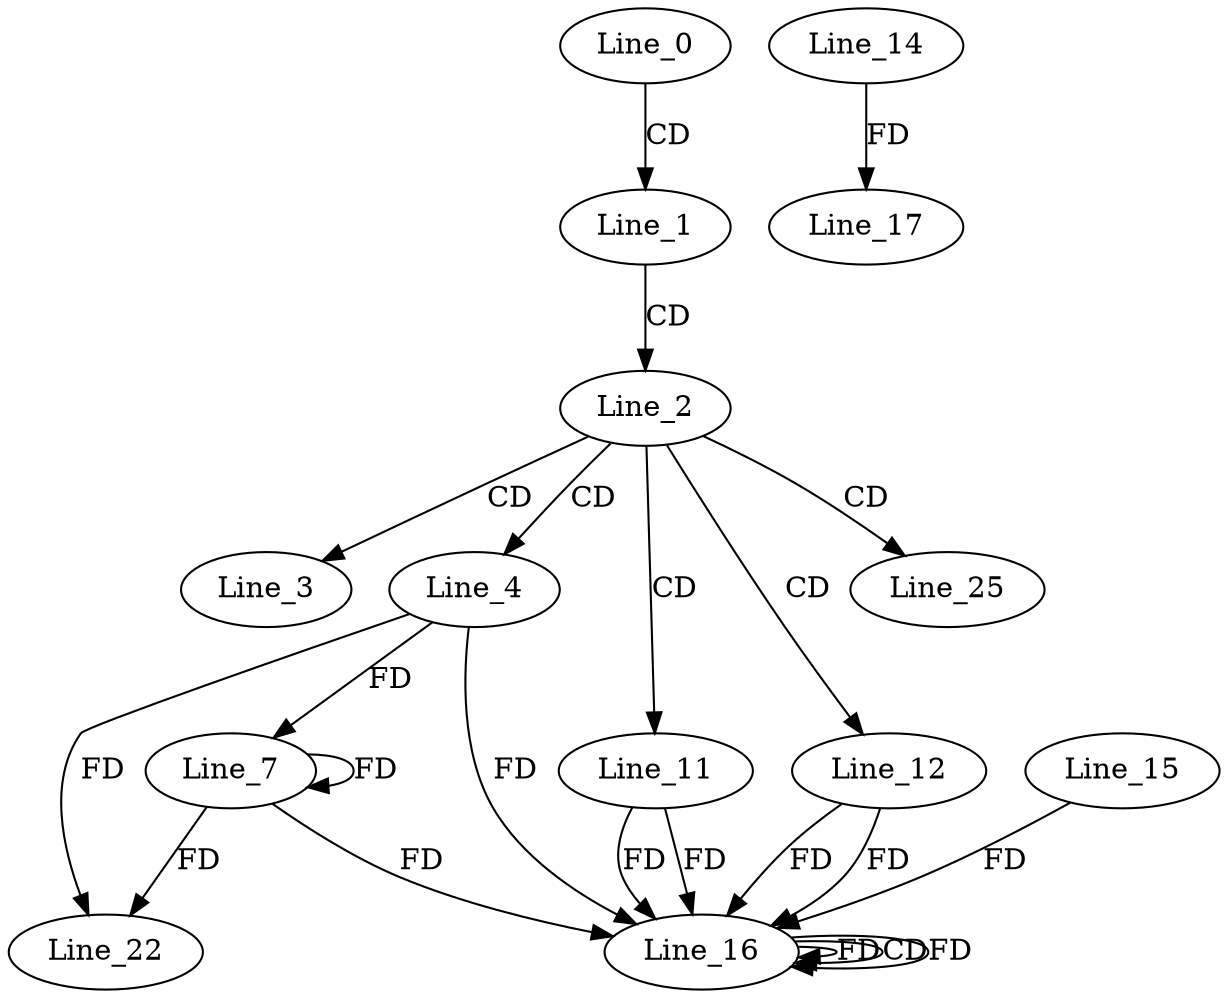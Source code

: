 digraph G {
  Line_0;
  Line_1;
  Line_2;
  Line_3;
  Line_4;
  Line_7;
  Line_11;
  Line_12;
  Line_16;
  Line_16;
  Line_15;
  Line_16;
  Line_16;
  Line_14;
  Line_17;
  Line_22;
  Line_25;
  Line_0 -> Line_1 [ label="CD" ];
  Line_1 -> Line_2 [ label="CD" ];
  Line_2 -> Line_3 [ label="CD" ];
  Line_2 -> Line_4 [ label="CD" ];
  Line_4 -> Line_7 [ label="FD" ];
  Line_7 -> Line_7 [ label="FD" ];
  Line_2 -> Line_11 [ label="CD" ];
  Line_2 -> Line_12 [ label="CD" ];
  Line_16 -> Line_16 [ label="FD" ];
  Line_12 -> Line_16 [ label="FD" ];
  Line_15 -> Line_16 [ label="FD" ];
  Line_11 -> Line_16 [ label="FD" ];
  Line_16 -> Line_16 [ label="CD" ];
  Line_4 -> Line_16 [ label="FD" ];
  Line_7 -> Line_16 [ label="FD" ];
  Line_11 -> Line_16 [ label="FD" ];
  Line_16 -> Line_16 [ label="FD" ];
  Line_12 -> Line_16 [ label="FD" ];
  Line_14 -> Line_17 [ label="FD" ];
  Line_4 -> Line_22 [ label="FD" ];
  Line_7 -> Line_22 [ label="FD" ];
  Line_2 -> Line_25 [ label="CD" ];
}
